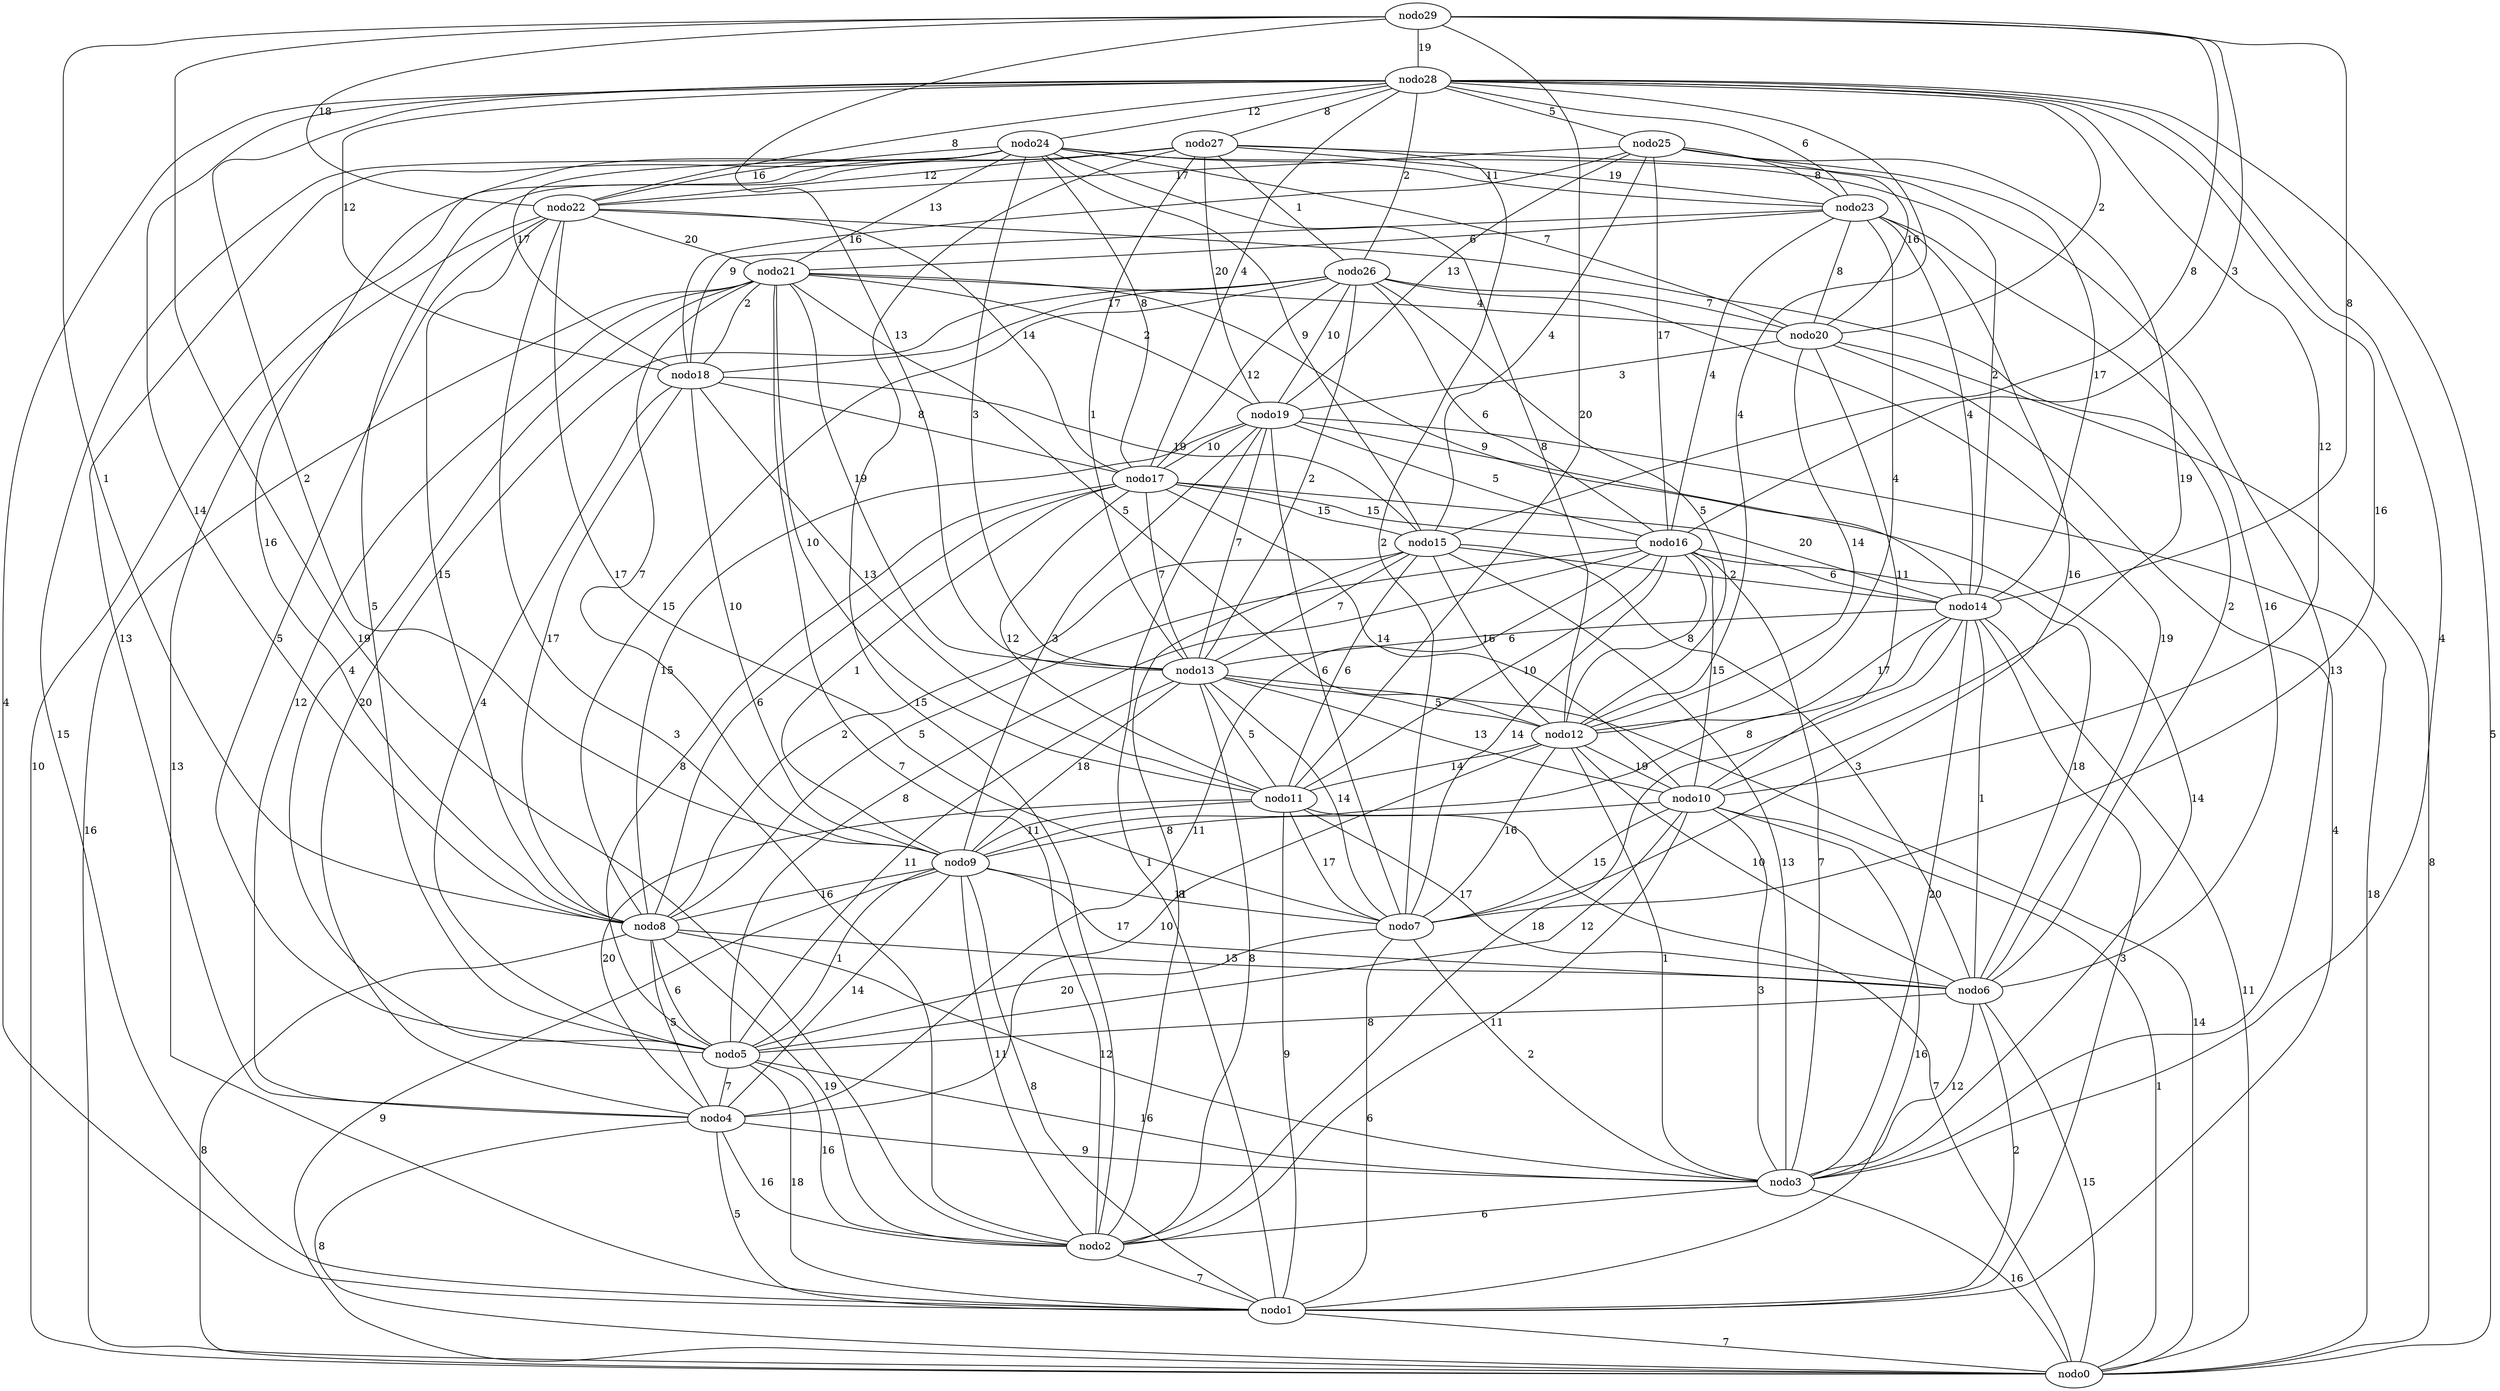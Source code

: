 graph X {
 0 [label="nodo0"];
 1 [label="nodo1"];
 2 [label="nodo2"];
 3 [label="nodo3"];
 4 [label="nodo4"];
 5 [label="nodo5"];
 6 [label="nodo6"];
 7 [label="nodo7"];
 8 [label="nodo8"];
 9 [label="nodo9"];
 10 [label="nodo10"];
 11 [label="nodo11"];
 12 [label="nodo12"];
 13 [label="nodo13"];
 14 [label="nodo14"];
 15 [label="nodo15"];
 16 [label="nodo16"];
 17 [label="nodo17"];
 18 [label="nodo18"];
 19 [label="nodo19"];
 20 [label="nodo20"];
 21 [label="nodo21"];
 22 [label="nodo22"];
 23 [label="nodo23"];
 24 [label="nodo24"];
 25 [label="nodo25"];
 26 [label="nodo26"];
 27 [label="nodo27"];
 28 [label="nodo28"];
 29 [label="nodo29"];
  1 -- 0  [label="7"];
  2 -- 1  [label="7"];
  3 -- 2  [label="6"];
  3 -- 0  [label="16"];
  4 -- 1  [label="5"];
  4 -- 3  [label="9"];
  4 -- 0  [label="8"];
  4 -- 2  [label="16"];
  5 -- 4  [label="7"];
  5 -- 2  [label="16"];
  5 -- 3  [label="16"];
  5 -- 1  [label="18"];
  6 -- 3  [label="12"];
  6 -- 0  [label="15"];
  6 -- 1  [label="2"];
  6 -- 5  [label="8"];
  7 -- 1  [label="6"];
  7 -- 3  [label="2"];
  7 -- 5  [label="20"];
  8 -- 3  [label="12"];
  8 -- 2  [label="19"];
  8 -- 0  [label="8"];
  8 -- 5  [label="6"];
  8 -- 6  [label="15"];
  8 -- 4  [label="5"];
  9 -- 2  [label="11"];
  9 -- 7  [label="11"];
  9 -- 8  [label="16"];
  9 -- 4  [label="14"];
  9 -- 1  [label="8"];
  9 -- 5  [label="1"];
  9 -- 0  [label="9"];
  9 -- 6  [label="17"];
  10 -- 7  [label="15"];
  10 -- 1  [label="16"];
  10 -- 2  [label="11"];
  10 -- 3  [label="3"];
  10 -- 0  [label="1"];
  10 -- 9  [label="8"];
  10 -- 5  [label="12"];
  11 -- 1  [label="9"];
  11 -- 6  [label="17"];
  11 -- 0  [label="7"];
  11 -- 4  [label="20"];
  11 -- 7  [label="17"];
  11 -- 9  [label="11"];
  12 -- 3  [label="1"];
  12 -- 11  [label="14"];
  12 -- 10  [label="19"];
  12 -- 6  [label="10"];
  12 -- 7  [label="16"];
  12 -- 4  [label="10"];
  13 -- 9  [label="18"];
  13 -- 2  [label="8"];
  13 -- 7  [label="14"];
  13 -- 12  [label="5"];
  13 -- 10  [label="13"];
  13 -- 0  [label="14"];
  13 -- 5  [label="11"];
  13 -- 11  [label="5"];
  14 -- 12  [label="17"];
  14 -- 2  [label="18"];
  14 -- 9  [label="8"];
  14 -- 0  [label="11"];
  14 -- 3  [label="20"];
  14 -- 6  [label="1"];
  14 -- 13  [label="6"];
  14 -- 1  [label="3"];
  15 -- 12  [label="16"];
  15 -- 6  [label="3"];
  15 -- 3  [label="13"];
  15 -- 13  [label="7"];
  15 -- 11  [label="6"];
  15 -- 2  [label="8"];
  15 -- 8  [label="2"];
  15 -- 14  [label="2"];
  16 -- 4  [label="11"];
  16 -- 14  [label="6"];
  16 -- 5  [label="8"];
  16 -- 8  [label="5"];
  16 -- 10  [label="15"];
  16 -- 11  [label="10"];
  16 -- 7  [label="14"];
  16 -- 3  [label="7"];
  16 -- 6  [label="18"];
  16 -- 12  [label="8"];
  17 -- 8  [label="6"];
  17 -- 11  [label="12"];
  17 -- 15  [label="15"];
  17 -- 5  [label="8"];
  17 -- 16  [label="15"];
  17 -- 9  [label="1"];
  17 -- 10  [label="14"];
  17 -- 14  [label="20"];
  17 -- 13  [label="7"];
  18 -- 17  [label="8"];
  18 -- 9  [label="10"];
  18 -- 5  [label="4"];
  18 -- 8  [label="17"];
  18 -- 11  [label="13"];
  18 -- 15  [label="19"];
  19 -- 17  [label="10"];
  19 -- 3  [label="14"];
  19 -- 13  [label="7"];
  19 -- 7  [label="6"];
  19 -- 16  [label="5"];
  19 -- 0  [label="18"];
  19 -- 8  [label="15"];
  19 -- 1  [label="1"];
  19 -- 9  [label="3"];
  20 -- 1  [label="4"];
  20 -- 12  [label="14"];
  20 -- 19  [label="3"];
  20 -- 10  [label="11"];
  20 -- 0  [label="8"];
  21 -- 11  [label="10"];
  21 -- 19  [label="2"];
  21 -- 14  [label="9"];
  21 -- 13  [label="19"];
  21 -- 20  [label="4"];
  21 -- 12  [label="5"];
  21 -- 4  [label="12"];
  21 -- 9  [label="7"];
  21 -- 5  [label="4"];
  21 -- 18  [label="2"];
  21 -- 2  [label="7"];
  21 -- 0  [label="16"];
  22 -- 6  [label="2"];
  22 -- 2  [label="3"];
  22 -- 5  [label="5"];
  22 -- 7  [label="17"];
  22 -- 8  [label="15"];
  22 -- 17  [label="14"];
  22 -- 21  [label="20"];
  22 -- 1  [label="13"];
  23 -- 6  [label="16"];
  23 -- 7  [label="16"];
  23 -- 12  [label="4"];
  23 -- 14  [label="4"];
  23 -- 20  [label="8"];
  23 -- 18  [label="9"];
  23 -- 16  [label="4"];
  23 -- 21  [label="6"];
  24 -- 15  [label="9"];
  24 -- 12  [label="8"];
  24 -- 13  [label="3"];
  24 -- 4  [label="13"];
  24 -- 20  [label="7"];
  24 -- 8  [label="16"];
  24 -- 17  [label="8"];
  24 -- 14  [label="2"];
  24 -- 18  [label="17"];
  24 -- 23  [label="11"];
  24 -- 21  [label="13"];
  24 -- 1  [label="15"];
  24 -- 22  [label="16"];
  25 -- 15  [label="4"];
  25 -- 14  [label="17"];
  25 -- 18  [label="16"];
  25 -- 16  [label="17"];
  25 -- 19  [label="13"];
  25 -- 10  [label="19"];
  25 -- 23  [label="8"];
  25 -- 22  [label="17"];
  25 -- 20  [label="16"];
  26 -- 16  [label="6"];
  26 -- 20  [label="7"];
  26 -- 4  [label="20"];
  26 -- 12  [label="5"];
  26 -- 17  [label="12"];
  26 -- 13  [label="2"];
  26 -- 8  [label="15"];
  26 -- 19  [label="10"];
  26 -- 6  [label="19"];
  26 -- 18  [label="17"];
  27 -- 7  [label="2"];
  27 -- 23  [label="19"];
  27 -- 3  [label="13"];
  27 -- 0  [label="10"];
  27 -- 19  [label="20"];
  27 -- 22  [label="12"];
  27 -- 13  [label="1"];
  27 -- 2  [label="15"];
  27 -- 5  [label="5"];
  27 -- 26  [label="1"];
  28 -- 12  [label="4"];
  28 -- 1  [label="4"];
  28 -- 25  [label="5"];
  28 -- 9  [label="2"];
  28 -- 3  [label="4"];
  28 -- 20  [label="2"];
  28 -- 7  [label="16"];
  28 -- 24  [label="12"];
  28 -- 27  [label="8"];
  28 -- 8  [label="14"];
  28 -- 23  [label="6"];
  28 -- 17  [label="4"];
  28 -- 0  [label="5"];
  28 -- 26  [label="2"];
  28 -- 22  [label="8"];
  28 -- 10  [label="12"];
  28 -- 18  [label="12"];
  29 -- 22  [label="18"];
  29 -- 13  [label="13"];
  29 -- 11  [label="20"];
  29 -- 2  [label="19"];
  29 -- 8  [label="1"];
  29 -- 28  [label="19"];
  29 -- 16  [label="3"];
  29 -- 15  [label="8"];
  29 -- 14  [label="8"];
}
